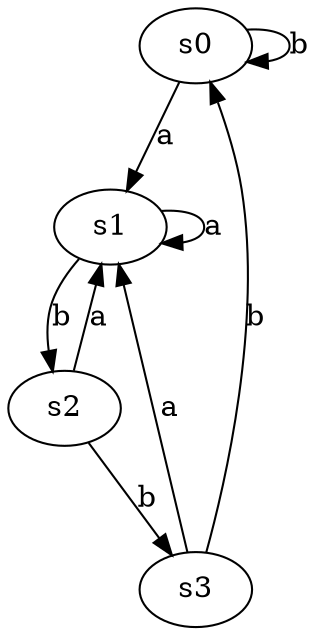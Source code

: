 digraph G {
s0
s0->s1[label=a]
s0->s0[label=b]
s1
s1->s1[label=a]
s1->s2[label=b]
s2
s2->s1[label=a]
s2->s3[label=b]
s3
s3->s1[label=a]
s3->s0[label=b]
}